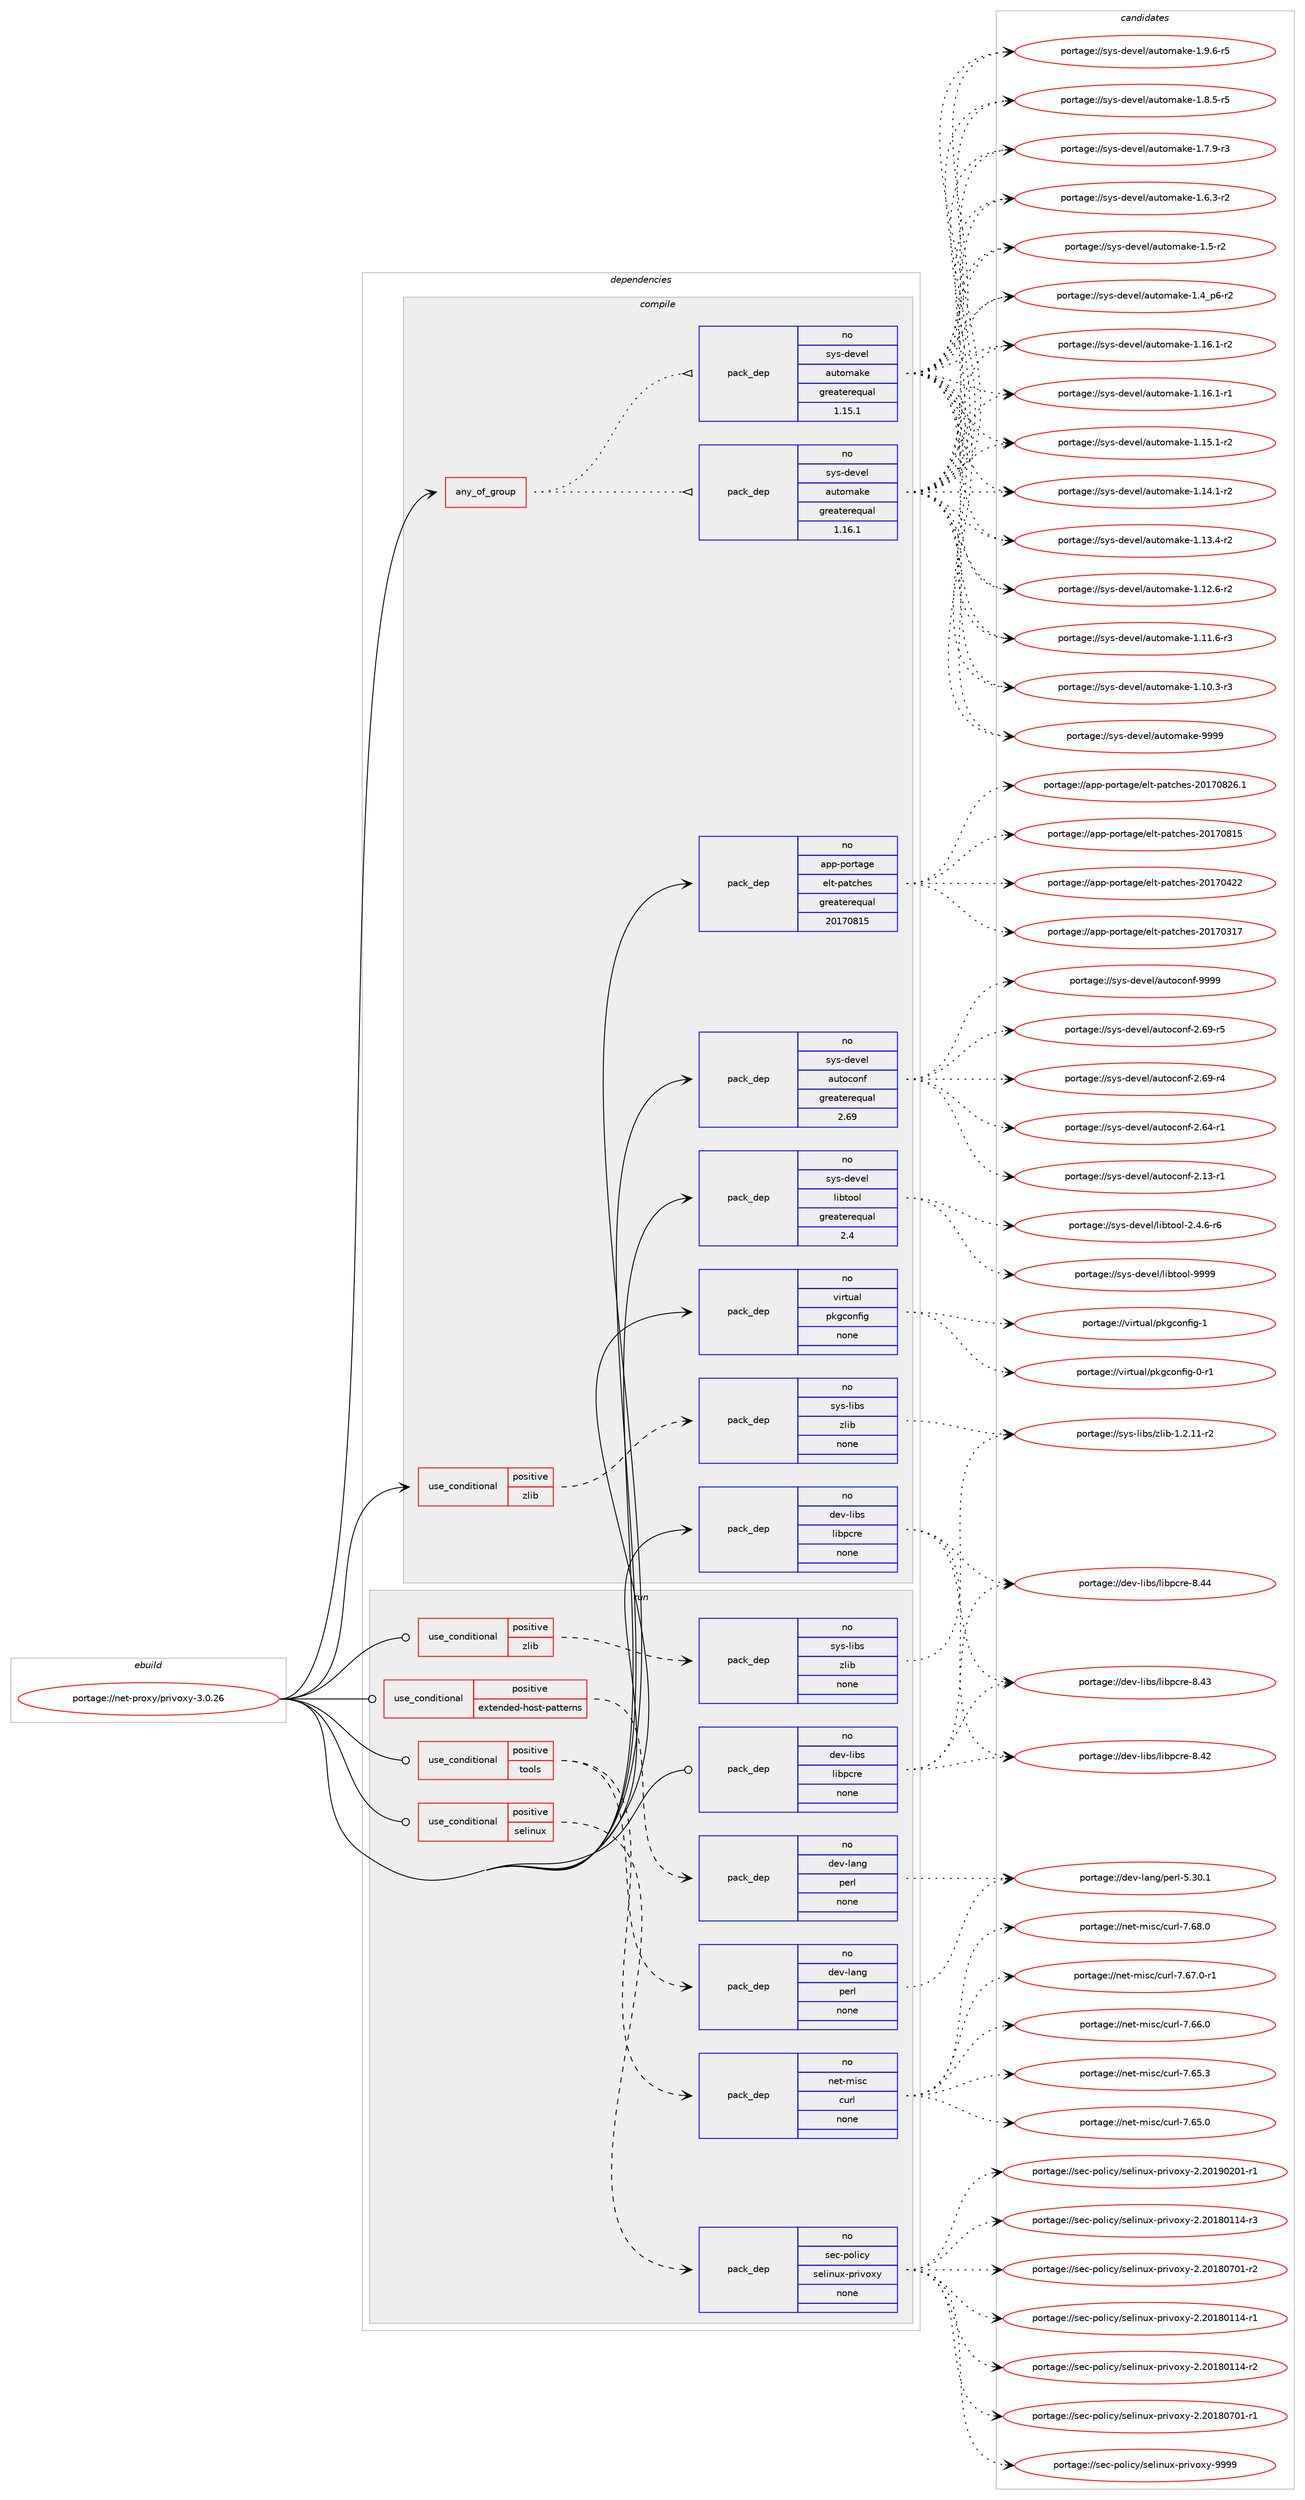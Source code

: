 digraph prolog {

# *************
# Graph options
# *************

newrank=true;
concentrate=true;
compound=true;
graph [rankdir=LR,fontname=Helvetica,fontsize=10,ranksep=1.5];#, ranksep=2.5, nodesep=0.2];
edge  [arrowhead=vee];
node  [fontname=Helvetica,fontsize=10];

# **********
# The ebuild
# **********

subgraph cluster_leftcol {
color=gray;
rank=same;
label=<<i>ebuild</i>>;
id [label="portage://net-proxy/privoxy-3.0.26", color=red, width=4, href="../net-proxy/privoxy-3.0.26.svg"];
}

# ****************
# The dependencies
# ****************

subgraph cluster_midcol {
color=gray;
label=<<i>dependencies</i>>;
subgraph cluster_compile {
fillcolor="#eeeeee";
style=filled;
label=<<i>compile</i>>;
subgraph any1824 {
dependency118638 [label=<<TABLE BORDER="0" CELLBORDER="1" CELLSPACING="0" CELLPADDING="4"><TR><TD CELLPADDING="10">any_of_group</TD></TR></TABLE>>, shape=none, color=red];subgraph pack93240 {
dependency118639 [label=<<TABLE BORDER="0" CELLBORDER="1" CELLSPACING="0" CELLPADDING="4" WIDTH="220"><TR><TD ROWSPAN="6" CELLPADDING="30">pack_dep</TD></TR><TR><TD WIDTH="110">no</TD></TR><TR><TD>sys-devel</TD></TR><TR><TD>automake</TD></TR><TR><TD>greaterequal</TD></TR><TR><TD>1.16.1</TD></TR></TABLE>>, shape=none, color=blue];
}
dependency118638:e -> dependency118639:w [weight=20,style="dotted",arrowhead="oinv"];
subgraph pack93241 {
dependency118640 [label=<<TABLE BORDER="0" CELLBORDER="1" CELLSPACING="0" CELLPADDING="4" WIDTH="220"><TR><TD ROWSPAN="6" CELLPADDING="30">pack_dep</TD></TR><TR><TD WIDTH="110">no</TD></TR><TR><TD>sys-devel</TD></TR><TR><TD>automake</TD></TR><TR><TD>greaterequal</TD></TR><TR><TD>1.15.1</TD></TR></TABLE>>, shape=none, color=blue];
}
dependency118638:e -> dependency118640:w [weight=20,style="dotted",arrowhead="oinv"];
}
id:e -> dependency118638:w [weight=20,style="solid",arrowhead="vee"];
subgraph cond23472 {
dependency118641 [label=<<TABLE BORDER="0" CELLBORDER="1" CELLSPACING="0" CELLPADDING="4"><TR><TD ROWSPAN="3" CELLPADDING="10">use_conditional</TD></TR><TR><TD>positive</TD></TR><TR><TD>zlib</TD></TR></TABLE>>, shape=none, color=red];
subgraph pack93242 {
dependency118642 [label=<<TABLE BORDER="0" CELLBORDER="1" CELLSPACING="0" CELLPADDING="4" WIDTH="220"><TR><TD ROWSPAN="6" CELLPADDING="30">pack_dep</TD></TR><TR><TD WIDTH="110">no</TD></TR><TR><TD>sys-libs</TD></TR><TR><TD>zlib</TD></TR><TR><TD>none</TD></TR><TR><TD></TD></TR></TABLE>>, shape=none, color=blue];
}
dependency118641:e -> dependency118642:w [weight=20,style="dashed",arrowhead="vee"];
}
id:e -> dependency118641:w [weight=20,style="solid",arrowhead="vee"];
subgraph pack93243 {
dependency118643 [label=<<TABLE BORDER="0" CELLBORDER="1" CELLSPACING="0" CELLPADDING="4" WIDTH="220"><TR><TD ROWSPAN="6" CELLPADDING="30">pack_dep</TD></TR><TR><TD WIDTH="110">no</TD></TR><TR><TD>app-portage</TD></TR><TR><TD>elt-patches</TD></TR><TR><TD>greaterequal</TD></TR><TR><TD>20170815</TD></TR></TABLE>>, shape=none, color=blue];
}
id:e -> dependency118643:w [weight=20,style="solid",arrowhead="vee"];
subgraph pack93244 {
dependency118644 [label=<<TABLE BORDER="0" CELLBORDER="1" CELLSPACING="0" CELLPADDING="4" WIDTH="220"><TR><TD ROWSPAN="6" CELLPADDING="30">pack_dep</TD></TR><TR><TD WIDTH="110">no</TD></TR><TR><TD>dev-libs</TD></TR><TR><TD>libpcre</TD></TR><TR><TD>none</TD></TR><TR><TD></TD></TR></TABLE>>, shape=none, color=blue];
}
id:e -> dependency118644:w [weight=20,style="solid",arrowhead="vee"];
subgraph pack93245 {
dependency118645 [label=<<TABLE BORDER="0" CELLBORDER="1" CELLSPACING="0" CELLPADDING="4" WIDTH="220"><TR><TD ROWSPAN="6" CELLPADDING="30">pack_dep</TD></TR><TR><TD WIDTH="110">no</TD></TR><TR><TD>sys-devel</TD></TR><TR><TD>autoconf</TD></TR><TR><TD>greaterequal</TD></TR><TR><TD>2.69</TD></TR></TABLE>>, shape=none, color=blue];
}
id:e -> dependency118645:w [weight=20,style="solid",arrowhead="vee"];
subgraph pack93246 {
dependency118646 [label=<<TABLE BORDER="0" CELLBORDER="1" CELLSPACING="0" CELLPADDING="4" WIDTH="220"><TR><TD ROWSPAN="6" CELLPADDING="30">pack_dep</TD></TR><TR><TD WIDTH="110">no</TD></TR><TR><TD>sys-devel</TD></TR><TR><TD>libtool</TD></TR><TR><TD>greaterequal</TD></TR><TR><TD>2.4</TD></TR></TABLE>>, shape=none, color=blue];
}
id:e -> dependency118646:w [weight=20,style="solid",arrowhead="vee"];
subgraph pack93247 {
dependency118647 [label=<<TABLE BORDER="0" CELLBORDER="1" CELLSPACING="0" CELLPADDING="4" WIDTH="220"><TR><TD ROWSPAN="6" CELLPADDING="30">pack_dep</TD></TR><TR><TD WIDTH="110">no</TD></TR><TR><TD>virtual</TD></TR><TR><TD>pkgconfig</TD></TR><TR><TD>none</TD></TR><TR><TD></TD></TR></TABLE>>, shape=none, color=blue];
}
id:e -> dependency118647:w [weight=20,style="solid",arrowhead="vee"];
}
subgraph cluster_compileandrun {
fillcolor="#eeeeee";
style=filled;
label=<<i>compile and run</i>>;
}
subgraph cluster_run {
fillcolor="#eeeeee";
style=filled;
label=<<i>run</i>>;
subgraph cond23473 {
dependency118648 [label=<<TABLE BORDER="0" CELLBORDER="1" CELLSPACING="0" CELLPADDING="4"><TR><TD ROWSPAN="3" CELLPADDING="10">use_conditional</TD></TR><TR><TD>positive</TD></TR><TR><TD>extended-host-patterns</TD></TR></TABLE>>, shape=none, color=red];
subgraph pack93248 {
dependency118649 [label=<<TABLE BORDER="0" CELLBORDER="1" CELLSPACING="0" CELLPADDING="4" WIDTH="220"><TR><TD ROWSPAN="6" CELLPADDING="30">pack_dep</TD></TR><TR><TD WIDTH="110">no</TD></TR><TR><TD>dev-lang</TD></TR><TR><TD>perl</TD></TR><TR><TD>none</TD></TR><TR><TD></TD></TR></TABLE>>, shape=none, color=blue];
}
dependency118648:e -> dependency118649:w [weight=20,style="dashed",arrowhead="vee"];
}
id:e -> dependency118648:w [weight=20,style="solid",arrowhead="odot"];
subgraph cond23474 {
dependency118650 [label=<<TABLE BORDER="0" CELLBORDER="1" CELLSPACING="0" CELLPADDING="4"><TR><TD ROWSPAN="3" CELLPADDING="10">use_conditional</TD></TR><TR><TD>positive</TD></TR><TR><TD>selinux</TD></TR></TABLE>>, shape=none, color=red];
subgraph pack93249 {
dependency118651 [label=<<TABLE BORDER="0" CELLBORDER="1" CELLSPACING="0" CELLPADDING="4" WIDTH="220"><TR><TD ROWSPAN="6" CELLPADDING="30">pack_dep</TD></TR><TR><TD WIDTH="110">no</TD></TR><TR><TD>sec-policy</TD></TR><TR><TD>selinux-privoxy</TD></TR><TR><TD>none</TD></TR><TR><TD></TD></TR></TABLE>>, shape=none, color=blue];
}
dependency118650:e -> dependency118651:w [weight=20,style="dashed",arrowhead="vee"];
}
id:e -> dependency118650:w [weight=20,style="solid",arrowhead="odot"];
subgraph cond23475 {
dependency118652 [label=<<TABLE BORDER="0" CELLBORDER="1" CELLSPACING="0" CELLPADDING="4"><TR><TD ROWSPAN="3" CELLPADDING="10">use_conditional</TD></TR><TR><TD>positive</TD></TR><TR><TD>tools</TD></TR></TABLE>>, shape=none, color=red];
subgraph pack93250 {
dependency118653 [label=<<TABLE BORDER="0" CELLBORDER="1" CELLSPACING="0" CELLPADDING="4" WIDTH="220"><TR><TD ROWSPAN="6" CELLPADDING="30">pack_dep</TD></TR><TR><TD WIDTH="110">no</TD></TR><TR><TD>net-misc</TD></TR><TR><TD>curl</TD></TR><TR><TD>none</TD></TR><TR><TD></TD></TR></TABLE>>, shape=none, color=blue];
}
dependency118652:e -> dependency118653:w [weight=20,style="dashed",arrowhead="vee"];
subgraph pack93251 {
dependency118654 [label=<<TABLE BORDER="0" CELLBORDER="1" CELLSPACING="0" CELLPADDING="4" WIDTH="220"><TR><TD ROWSPAN="6" CELLPADDING="30">pack_dep</TD></TR><TR><TD WIDTH="110">no</TD></TR><TR><TD>dev-lang</TD></TR><TR><TD>perl</TD></TR><TR><TD>none</TD></TR><TR><TD></TD></TR></TABLE>>, shape=none, color=blue];
}
dependency118652:e -> dependency118654:w [weight=20,style="dashed",arrowhead="vee"];
}
id:e -> dependency118652:w [weight=20,style="solid",arrowhead="odot"];
subgraph cond23476 {
dependency118655 [label=<<TABLE BORDER="0" CELLBORDER="1" CELLSPACING="0" CELLPADDING="4"><TR><TD ROWSPAN="3" CELLPADDING="10">use_conditional</TD></TR><TR><TD>positive</TD></TR><TR><TD>zlib</TD></TR></TABLE>>, shape=none, color=red];
subgraph pack93252 {
dependency118656 [label=<<TABLE BORDER="0" CELLBORDER="1" CELLSPACING="0" CELLPADDING="4" WIDTH="220"><TR><TD ROWSPAN="6" CELLPADDING="30">pack_dep</TD></TR><TR><TD WIDTH="110">no</TD></TR><TR><TD>sys-libs</TD></TR><TR><TD>zlib</TD></TR><TR><TD>none</TD></TR><TR><TD></TD></TR></TABLE>>, shape=none, color=blue];
}
dependency118655:e -> dependency118656:w [weight=20,style="dashed",arrowhead="vee"];
}
id:e -> dependency118655:w [weight=20,style="solid",arrowhead="odot"];
subgraph pack93253 {
dependency118657 [label=<<TABLE BORDER="0" CELLBORDER="1" CELLSPACING="0" CELLPADDING="4" WIDTH="220"><TR><TD ROWSPAN="6" CELLPADDING="30">pack_dep</TD></TR><TR><TD WIDTH="110">no</TD></TR><TR><TD>dev-libs</TD></TR><TR><TD>libpcre</TD></TR><TR><TD>none</TD></TR><TR><TD></TD></TR></TABLE>>, shape=none, color=blue];
}
id:e -> dependency118657:w [weight=20,style="solid",arrowhead="odot"];
}
}

# **************
# The candidates
# **************

subgraph cluster_choices {
rank=same;
color=gray;
label=<<i>candidates</i>>;

subgraph choice93240 {
color=black;
nodesep=1;
choice115121115451001011181011084797117116111109971071014557575757 [label="portage://sys-devel/automake-9999", color=red, width=4,href="../sys-devel/automake-9999.svg"];
choice115121115451001011181011084797117116111109971071014549465746544511453 [label="portage://sys-devel/automake-1.9.6-r5", color=red, width=4,href="../sys-devel/automake-1.9.6-r5.svg"];
choice115121115451001011181011084797117116111109971071014549465646534511453 [label="portage://sys-devel/automake-1.8.5-r5", color=red, width=4,href="../sys-devel/automake-1.8.5-r5.svg"];
choice115121115451001011181011084797117116111109971071014549465546574511451 [label="portage://sys-devel/automake-1.7.9-r3", color=red, width=4,href="../sys-devel/automake-1.7.9-r3.svg"];
choice115121115451001011181011084797117116111109971071014549465446514511450 [label="portage://sys-devel/automake-1.6.3-r2", color=red, width=4,href="../sys-devel/automake-1.6.3-r2.svg"];
choice11512111545100101118101108479711711611110997107101454946534511450 [label="portage://sys-devel/automake-1.5-r2", color=red, width=4,href="../sys-devel/automake-1.5-r2.svg"];
choice115121115451001011181011084797117116111109971071014549465295112544511450 [label="portage://sys-devel/automake-1.4_p6-r2", color=red, width=4,href="../sys-devel/automake-1.4_p6-r2.svg"];
choice11512111545100101118101108479711711611110997107101454946495446494511450 [label="portage://sys-devel/automake-1.16.1-r2", color=red, width=4,href="../sys-devel/automake-1.16.1-r2.svg"];
choice11512111545100101118101108479711711611110997107101454946495446494511449 [label="portage://sys-devel/automake-1.16.1-r1", color=red, width=4,href="../sys-devel/automake-1.16.1-r1.svg"];
choice11512111545100101118101108479711711611110997107101454946495346494511450 [label="portage://sys-devel/automake-1.15.1-r2", color=red, width=4,href="../sys-devel/automake-1.15.1-r2.svg"];
choice11512111545100101118101108479711711611110997107101454946495246494511450 [label="portage://sys-devel/automake-1.14.1-r2", color=red, width=4,href="../sys-devel/automake-1.14.1-r2.svg"];
choice11512111545100101118101108479711711611110997107101454946495146524511450 [label="portage://sys-devel/automake-1.13.4-r2", color=red, width=4,href="../sys-devel/automake-1.13.4-r2.svg"];
choice11512111545100101118101108479711711611110997107101454946495046544511450 [label="portage://sys-devel/automake-1.12.6-r2", color=red, width=4,href="../sys-devel/automake-1.12.6-r2.svg"];
choice11512111545100101118101108479711711611110997107101454946494946544511451 [label="portage://sys-devel/automake-1.11.6-r3", color=red, width=4,href="../sys-devel/automake-1.11.6-r3.svg"];
choice11512111545100101118101108479711711611110997107101454946494846514511451 [label="portage://sys-devel/automake-1.10.3-r3", color=red, width=4,href="../sys-devel/automake-1.10.3-r3.svg"];
dependency118639:e -> choice115121115451001011181011084797117116111109971071014557575757:w [style=dotted,weight="100"];
dependency118639:e -> choice115121115451001011181011084797117116111109971071014549465746544511453:w [style=dotted,weight="100"];
dependency118639:e -> choice115121115451001011181011084797117116111109971071014549465646534511453:w [style=dotted,weight="100"];
dependency118639:e -> choice115121115451001011181011084797117116111109971071014549465546574511451:w [style=dotted,weight="100"];
dependency118639:e -> choice115121115451001011181011084797117116111109971071014549465446514511450:w [style=dotted,weight="100"];
dependency118639:e -> choice11512111545100101118101108479711711611110997107101454946534511450:w [style=dotted,weight="100"];
dependency118639:e -> choice115121115451001011181011084797117116111109971071014549465295112544511450:w [style=dotted,weight="100"];
dependency118639:e -> choice11512111545100101118101108479711711611110997107101454946495446494511450:w [style=dotted,weight="100"];
dependency118639:e -> choice11512111545100101118101108479711711611110997107101454946495446494511449:w [style=dotted,weight="100"];
dependency118639:e -> choice11512111545100101118101108479711711611110997107101454946495346494511450:w [style=dotted,weight="100"];
dependency118639:e -> choice11512111545100101118101108479711711611110997107101454946495246494511450:w [style=dotted,weight="100"];
dependency118639:e -> choice11512111545100101118101108479711711611110997107101454946495146524511450:w [style=dotted,weight="100"];
dependency118639:e -> choice11512111545100101118101108479711711611110997107101454946495046544511450:w [style=dotted,weight="100"];
dependency118639:e -> choice11512111545100101118101108479711711611110997107101454946494946544511451:w [style=dotted,weight="100"];
dependency118639:e -> choice11512111545100101118101108479711711611110997107101454946494846514511451:w [style=dotted,weight="100"];
}
subgraph choice93241 {
color=black;
nodesep=1;
choice115121115451001011181011084797117116111109971071014557575757 [label="portage://sys-devel/automake-9999", color=red, width=4,href="../sys-devel/automake-9999.svg"];
choice115121115451001011181011084797117116111109971071014549465746544511453 [label="portage://sys-devel/automake-1.9.6-r5", color=red, width=4,href="../sys-devel/automake-1.9.6-r5.svg"];
choice115121115451001011181011084797117116111109971071014549465646534511453 [label="portage://sys-devel/automake-1.8.5-r5", color=red, width=4,href="../sys-devel/automake-1.8.5-r5.svg"];
choice115121115451001011181011084797117116111109971071014549465546574511451 [label="portage://sys-devel/automake-1.7.9-r3", color=red, width=4,href="../sys-devel/automake-1.7.9-r3.svg"];
choice115121115451001011181011084797117116111109971071014549465446514511450 [label="portage://sys-devel/automake-1.6.3-r2", color=red, width=4,href="../sys-devel/automake-1.6.3-r2.svg"];
choice11512111545100101118101108479711711611110997107101454946534511450 [label="portage://sys-devel/automake-1.5-r2", color=red, width=4,href="../sys-devel/automake-1.5-r2.svg"];
choice115121115451001011181011084797117116111109971071014549465295112544511450 [label="portage://sys-devel/automake-1.4_p6-r2", color=red, width=4,href="../sys-devel/automake-1.4_p6-r2.svg"];
choice11512111545100101118101108479711711611110997107101454946495446494511450 [label="portage://sys-devel/automake-1.16.1-r2", color=red, width=4,href="../sys-devel/automake-1.16.1-r2.svg"];
choice11512111545100101118101108479711711611110997107101454946495446494511449 [label="portage://sys-devel/automake-1.16.1-r1", color=red, width=4,href="../sys-devel/automake-1.16.1-r1.svg"];
choice11512111545100101118101108479711711611110997107101454946495346494511450 [label="portage://sys-devel/automake-1.15.1-r2", color=red, width=4,href="../sys-devel/automake-1.15.1-r2.svg"];
choice11512111545100101118101108479711711611110997107101454946495246494511450 [label="portage://sys-devel/automake-1.14.1-r2", color=red, width=4,href="../sys-devel/automake-1.14.1-r2.svg"];
choice11512111545100101118101108479711711611110997107101454946495146524511450 [label="portage://sys-devel/automake-1.13.4-r2", color=red, width=4,href="../sys-devel/automake-1.13.4-r2.svg"];
choice11512111545100101118101108479711711611110997107101454946495046544511450 [label="portage://sys-devel/automake-1.12.6-r2", color=red, width=4,href="../sys-devel/automake-1.12.6-r2.svg"];
choice11512111545100101118101108479711711611110997107101454946494946544511451 [label="portage://sys-devel/automake-1.11.6-r3", color=red, width=4,href="../sys-devel/automake-1.11.6-r3.svg"];
choice11512111545100101118101108479711711611110997107101454946494846514511451 [label="portage://sys-devel/automake-1.10.3-r3", color=red, width=4,href="../sys-devel/automake-1.10.3-r3.svg"];
dependency118640:e -> choice115121115451001011181011084797117116111109971071014557575757:w [style=dotted,weight="100"];
dependency118640:e -> choice115121115451001011181011084797117116111109971071014549465746544511453:w [style=dotted,weight="100"];
dependency118640:e -> choice115121115451001011181011084797117116111109971071014549465646534511453:w [style=dotted,weight="100"];
dependency118640:e -> choice115121115451001011181011084797117116111109971071014549465546574511451:w [style=dotted,weight="100"];
dependency118640:e -> choice115121115451001011181011084797117116111109971071014549465446514511450:w [style=dotted,weight="100"];
dependency118640:e -> choice11512111545100101118101108479711711611110997107101454946534511450:w [style=dotted,weight="100"];
dependency118640:e -> choice115121115451001011181011084797117116111109971071014549465295112544511450:w [style=dotted,weight="100"];
dependency118640:e -> choice11512111545100101118101108479711711611110997107101454946495446494511450:w [style=dotted,weight="100"];
dependency118640:e -> choice11512111545100101118101108479711711611110997107101454946495446494511449:w [style=dotted,weight="100"];
dependency118640:e -> choice11512111545100101118101108479711711611110997107101454946495346494511450:w [style=dotted,weight="100"];
dependency118640:e -> choice11512111545100101118101108479711711611110997107101454946495246494511450:w [style=dotted,weight="100"];
dependency118640:e -> choice11512111545100101118101108479711711611110997107101454946495146524511450:w [style=dotted,weight="100"];
dependency118640:e -> choice11512111545100101118101108479711711611110997107101454946495046544511450:w [style=dotted,weight="100"];
dependency118640:e -> choice11512111545100101118101108479711711611110997107101454946494946544511451:w [style=dotted,weight="100"];
dependency118640:e -> choice11512111545100101118101108479711711611110997107101454946494846514511451:w [style=dotted,weight="100"];
}
subgraph choice93242 {
color=black;
nodesep=1;
choice11512111545108105981154712210810598454946504649494511450 [label="portage://sys-libs/zlib-1.2.11-r2", color=red, width=4,href="../sys-libs/zlib-1.2.11-r2.svg"];
dependency118642:e -> choice11512111545108105981154712210810598454946504649494511450:w [style=dotted,weight="100"];
}
subgraph choice93243 {
color=black;
nodesep=1;
choice971121124511211111411697103101471011081164511297116991041011154550484955485650544649 [label="portage://app-portage/elt-patches-20170826.1", color=red, width=4,href="../app-portage/elt-patches-20170826.1.svg"];
choice97112112451121111141169710310147101108116451129711699104101115455048495548564953 [label="portage://app-portage/elt-patches-20170815", color=red, width=4,href="../app-portage/elt-patches-20170815.svg"];
choice97112112451121111141169710310147101108116451129711699104101115455048495548525050 [label="portage://app-portage/elt-patches-20170422", color=red, width=4,href="../app-portage/elt-patches-20170422.svg"];
choice97112112451121111141169710310147101108116451129711699104101115455048495548514955 [label="portage://app-portage/elt-patches-20170317", color=red, width=4,href="../app-portage/elt-patches-20170317.svg"];
dependency118643:e -> choice971121124511211111411697103101471011081164511297116991041011154550484955485650544649:w [style=dotted,weight="100"];
dependency118643:e -> choice97112112451121111141169710310147101108116451129711699104101115455048495548564953:w [style=dotted,weight="100"];
dependency118643:e -> choice97112112451121111141169710310147101108116451129711699104101115455048495548525050:w [style=dotted,weight="100"];
dependency118643:e -> choice97112112451121111141169710310147101108116451129711699104101115455048495548514955:w [style=dotted,weight="100"];
}
subgraph choice93244 {
color=black;
nodesep=1;
choice10010111845108105981154710810598112991141014556465252 [label="portage://dev-libs/libpcre-8.44", color=red, width=4,href="../dev-libs/libpcre-8.44.svg"];
choice10010111845108105981154710810598112991141014556465251 [label="portage://dev-libs/libpcre-8.43", color=red, width=4,href="../dev-libs/libpcre-8.43.svg"];
choice10010111845108105981154710810598112991141014556465250 [label="portage://dev-libs/libpcre-8.42", color=red, width=4,href="../dev-libs/libpcre-8.42.svg"];
dependency118644:e -> choice10010111845108105981154710810598112991141014556465252:w [style=dotted,weight="100"];
dependency118644:e -> choice10010111845108105981154710810598112991141014556465251:w [style=dotted,weight="100"];
dependency118644:e -> choice10010111845108105981154710810598112991141014556465250:w [style=dotted,weight="100"];
}
subgraph choice93245 {
color=black;
nodesep=1;
choice115121115451001011181011084797117116111991111101024557575757 [label="portage://sys-devel/autoconf-9999", color=red, width=4,href="../sys-devel/autoconf-9999.svg"];
choice1151211154510010111810110847971171161119911111010245504654574511453 [label="portage://sys-devel/autoconf-2.69-r5", color=red, width=4,href="../sys-devel/autoconf-2.69-r5.svg"];
choice1151211154510010111810110847971171161119911111010245504654574511452 [label="portage://sys-devel/autoconf-2.69-r4", color=red, width=4,href="../sys-devel/autoconf-2.69-r4.svg"];
choice1151211154510010111810110847971171161119911111010245504654524511449 [label="portage://sys-devel/autoconf-2.64-r1", color=red, width=4,href="../sys-devel/autoconf-2.64-r1.svg"];
choice1151211154510010111810110847971171161119911111010245504649514511449 [label="portage://sys-devel/autoconf-2.13-r1", color=red, width=4,href="../sys-devel/autoconf-2.13-r1.svg"];
dependency118645:e -> choice115121115451001011181011084797117116111991111101024557575757:w [style=dotted,weight="100"];
dependency118645:e -> choice1151211154510010111810110847971171161119911111010245504654574511453:w [style=dotted,weight="100"];
dependency118645:e -> choice1151211154510010111810110847971171161119911111010245504654574511452:w [style=dotted,weight="100"];
dependency118645:e -> choice1151211154510010111810110847971171161119911111010245504654524511449:w [style=dotted,weight="100"];
dependency118645:e -> choice1151211154510010111810110847971171161119911111010245504649514511449:w [style=dotted,weight="100"];
}
subgraph choice93246 {
color=black;
nodesep=1;
choice1151211154510010111810110847108105981161111111084557575757 [label="portage://sys-devel/libtool-9999", color=red, width=4,href="../sys-devel/libtool-9999.svg"];
choice1151211154510010111810110847108105981161111111084550465246544511454 [label="portage://sys-devel/libtool-2.4.6-r6", color=red, width=4,href="../sys-devel/libtool-2.4.6-r6.svg"];
dependency118646:e -> choice1151211154510010111810110847108105981161111111084557575757:w [style=dotted,weight="100"];
dependency118646:e -> choice1151211154510010111810110847108105981161111111084550465246544511454:w [style=dotted,weight="100"];
}
subgraph choice93247 {
color=black;
nodesep=1;
choice1181051141161179710847112107103991111101021051034549 [label="portage://virtual/pkgconfig-1", color=red, width=4,href="../virtual/pkgconfig-1.svg"];
choice11810511411611797108471121071039911111010210510345484511449 [label="portage://virtual/pkgconfig-0-r1", color=red, width=4,href="../virtual/pkgconfig-0-r1.svg"];
dependency118647:e -> choice1181051141161179710847112107103991111101021051034549:w [style=dotted,weight="100"];
dependency118647:e -> choice11810511411611797108471121071039911111010210510345484511449:w [style=dotted,weight="100"];
}
subgraph choice93248 {
color=black;
nodesep=1;
choice10010111845108971101034711210111410845534651484649 [label="portage://dev-lang/perl-5.30.1", color=red, width=4,href="../dev-lang/perl-5.30.1.svg"];
dependency118649:e -> choice10010111845108971101034711210111410845534651484649:w [style=dotted,weight="100"];
}
subgraph choice93249 {
color=black;
nodesep=1;
choice11510199451121111081059912147115101108105110117120451121141051181111201214557575757 [label="portage://sec-policy/selinux-privoxy-9999", color=red, width=4,href="../sec-policy/selinux-privoxy-9999.svg"];
choice115101994511211110810599121471151011081051101171204511211410511811112012145504650484957485048494511449 [label="portage://sec-policy/selinux-privoxy-2.20190201-r1", color=red, width=4,href="../sec-policy/selinux-privoxy-2.20190201-r1.svg"];
choice115101994511211110810599121471151011081051101171204511211410511811112012145504650484956485548494511450 [label="portage://sec-policy/selinux-privoxy-2.20180701-r2", color=red, width=4,href="../sec-policy/selinux-privoxy-2.20180701-r2.svg"];
choice115101994511211110810599121471151011081051101171204511211410511811112012145504650484956485548494511449 [label="portage://sec-policy/selinux-privoxy-2.20180701-r1", color=red, width=4,href="../sec-policy/selinux-privoxy-2.20180701-r1.svg"];
choice115101994511211110810599121471151011081051101171204511211410511811112012145504650484956484949524511451 [label="portage://sec-policy/selinux-privoxy-2.20180114-r3", color=red, width=4,href="../sec-policy/selinux-privoxy-2.20180114-r3.svg"];
choice115101994511211110810599121471151011081051101171204511211410511811112012145504650484956484949524511450 [label="portage://sec-policy/selinux-privoxy-2.20180114-r2", color=red, width=4,href="../sec-policy/selinux-privoxy-2.20180114-r2.svg"];
choice115101994511211110810599121471151011081051101171204511211410511811112012145504650484956484949524511449 [label="portage://sec-policy/selinux-privoxy-2.20180114-r1", color=red, width=4,href="../sec-policy/selinux-privoxy-2.20180114-r1.svg"];
dependency118651:e -> choice11510199451121111081059912147115101108105110117120451121141051181111201214557575757:w [style=dotted,weight="100"];
dependency118651:e -> choice115101994511211110810599121471151011081051101171204511211410511811112012145504650484957485048494511449:w [style=dotted,weight="100"];
dependency118651:e -> choice115101994511211110810599121471151011081051101171204511211410511811112012145504650484956485548494511450:w [style=dotted,weight="100"];
dependency118651:e -> choice115101994511211110810599121471151011081051101171204511211410511811112012145504650484956485548494511449:w [style=dotted,weight="100"];
dependency118651:e -> choice115101994511211110810599121471151011081051101171204511211410511811112012145504650484956484949524511451:w [style=dotted,weight="100"];
dependency118651:e -> choice115101994511211110810599121471151011081051101171204511211410511811112012145504650484956484949524511450:w [style=dotted,weight="100"];
dependency118651:e -> choice115101994511211110810599121471151011081051101171204511211410511811112012145504650484956484949524511449:w [style=dotted,weight="100"];
}
subgraph choice93250 {
color=black;
nodesep=1;
choice1101011164510910511599479911711410845554654564648 [label="portage://net-misc/curl-7.68.0", color=red, width=4,href="../net-misc/curl-7.68.0.svg"];
choice11010111645109105115994799117114108455546545546484511449 [label="portage://net-misc/curl-7.67.0-r1", color=red, width=4,href="../net-misc/curl-7.67.0-r1.svg"];
choice1101011164510910511599479911711410845554654544648 [label="portage://net-misc/curl-7.66.0", color=red, width=4,href="../net-misc/curl-7.66.0.svg"];
choice1101011164510910511599479911711410845554654534651 [label="portage://net-misc/curl-7.65.3", color=red, width=4,href="../net-misc/curl-7.65.3.svg"];
choice1101011164510910511599479911711410845554654534648 [label="portage://net-misc/curl-7.65.0", color=red, width=4,href="../net-misc/curl-7.65.0.svg"];
dependency118653:e -> choice1101011164510910511599479911711410845554654564648:w [style=dotted,weight="100"];
dependency118653:e -> choice11010111645109105115994799117114108455546545546484511449:w [style=dotted,weight="100"];
dependency118653:e -> choice1101011164510910511599479911711410845554654544648:w [style=dotted,weight="100"];
dependency118653:e -> choice1101011164510910511599479911711410845554654534651:w [style=dotted,weight="100"];
dependency118653:e -> choice1101011164510910511599479911711410845554654534648:w [style=dotted,weight="100"];
}
subgraph choice93251 {
color=black;
nodesep=1;
choice10010111845108971101034711210111410845534651484649 [label="portage://dev-lang/perl-5.30.1", color=red, width=4,href="../dev-lang/perl-5.30.1.svg"];
dependency118654:e -> choice10010111845108971101034711210111410845534651484649:w [style=dotted,weight="100"];
}
subgraph choice93252 {
color=black;
nodesep=1;
choice11512111545108105981154712210810598454946504649494511450 [label="portage://sys-libs/zlib-1.2.11-r2", color=red, width=4,href="../sys-libs/zlib-1.2.11-r2.svg"];
dependency118656:e -> choice11512111545108105981154712210810598454946504649494511450:w [style=dotted,weight="100"];
}
subgraph choice93253 {
color=black;
nodesep=1;
choice10010111845108105981154710810598112991141014556465252 [label="portage://dev-libs/libpcre-8.44", color=red, width=4,href="../dev-libs/libpcre-8.44.svg"];
choice10010111845108105981154710810598112991141014556465251 [label="portage://dev-libs/libpcre-8.43", color=red, width=4,href="../dev-libs/libpcre-8.43.svg"];
choice10010111845108105981154710810598112991141014556465250 [label="portage://dev-libs/libpcre-8.42", color=red, width=4,href="../dev-libs/libpcre-8.42.svg"];
dependency118657:e -> choice10010111845108105981154710810598112991141014556465252:w [style=dotted,weight="100"];
dependency118657:e -> choice10010111845108105981154710810598112991141014556465251:w [style=dotted,weight="100"];
dependency118657:e -> choice10010111845108105981154710810598112991141014556465250:w [style=dotted,weight="100"];
}
}

}
